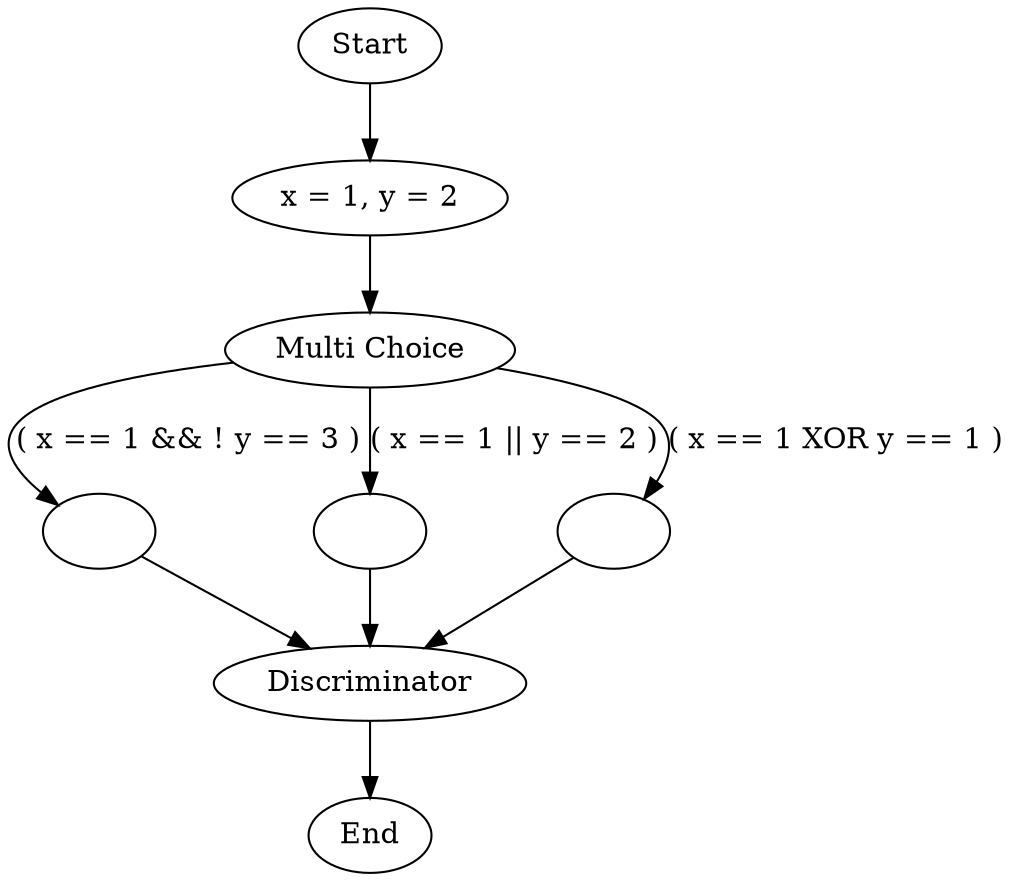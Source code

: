 digraph MultiChoiceDiscriminator {
node1 [label="Start"]
node3 [label="x = 1, y = 2"]
node4 [label="Multi Choice"]
node5 [label=""]
node8 [label="Discriminator"]
node2 [label="End"]
node6 [label=""]
node7 [label=""]

node1 -> node3
node3 -> node4
node4 -> node5 [label="( x == 1 && ! y == 3 )"]
node4 -> node6 [label="( x == 1 || y == 2 )"]
node4 -> node7 [label="( x == 1 XOR y == 1 )"]
node5 -> node8
node8 -> node2
node6 -> node8
node7 -> node8
}
